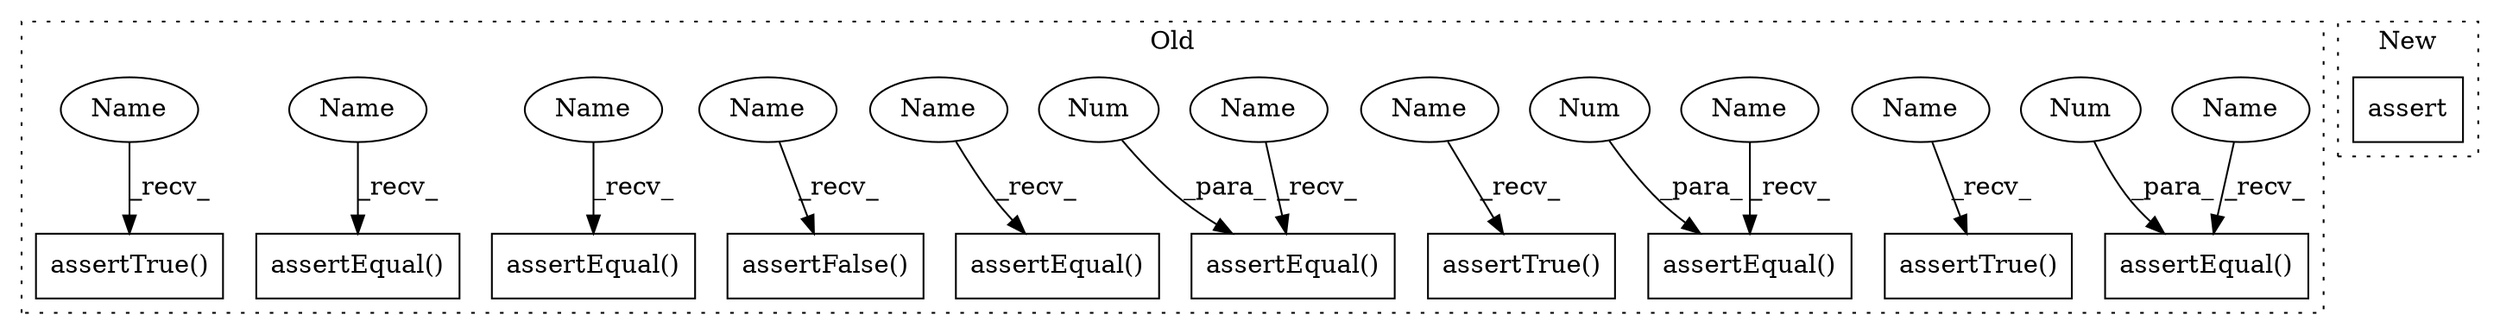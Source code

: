 digraph G {
subgraph cluster0 {
1 [label="assertTrue()" a="75" s="49323,49398" l="16,1" shape="box"];
3 [label="assertTrue()" a="75" s="48642,48712" l="16,1" shape="box"];
4 [label="assertEqual()" a="75" s="48722,48798" l="17,1" shape="box"];
5 [label="assertTrue()" a="75" s="49688,49768" l="16,1" shape="box"];
6 [label="assertEqual()" a="75" s="49408,49489" l="17,1" shape="box"];
7 [label="Num" a="76" s="49487" l="2" shape="ellipse"];
8 [label="assertEqual()" a="75" s="49156,49255" l="17,1" shape="box"];
9 [label="Num" a="76" s="48796" l="2" shape="ellipse"];
10 [label="assertEqual()" a="75" s="49499,49605" l="17,1" shape="box"];
11 [label="assertFalse()" a="75" s="48993,49062" l="17,1" shape="box"];
12 [label="assertEqual()" a="75" s="49072,49146" l="17,1" shape="box"];
13 [label="Num" a="76" s="49144" l="2" shape="ellipse"];
14 [label="assertEqual()" a="75" s="49874,49985" l="17,1" shape="box"];
15 [label="Name" a="87" s="48722" l="4" shape="ellipse"];
16 [label="Name" a="87" s="49688" l="4" shape="ellipse"];
17 [label="Name" a="87" s="49323" l="4" shape="ellipse"];
18 [label="Name" a="87" s="49156" l="4" shape="ellipse"];
19 [label="Name" a="87" s="49072" l="4" shape="ellipse"];
20 [label="Name" a="87" s="48993" l="4" shape="ellipse"];
21 [label="Name" a="87" s="49499" l="4" shape="ellipse"];
22 [label="Name" a="87" s="49874" l="4" shape="ellipse"];
23 [label="Name" a="87" s="49408" l="4" shape="ellipse"];
24 [label="Name" a="87" s="48642" l="4" shape="ellipse"];
label = "Old";
style="dotted";
}
subgraph cluster1 {
2 [label="assert" a="65" s="49053" l="7" shape="box"];
label = "New";
style="dotted";
}
7 -> 6 [label="_para_"];
9 -> 4 [label="_para_"];
13 -> 12 [label="_para_"];
15 -> 4 [label="_recv_"];
16 -> 5 [label="_recv_"];
17 -> 1 [label="_recv_"];
18 -> 8 [label="_recv_"];
19 -> 12 [label="_recv_"];
20 -> 11 [label="_recv_"];
21 -> 10 [label="_recv_"];
22 -> 14 [label="_recv_"];
23 -> 6 [label="_recv_"];
24 -> 3 [label="_recv_"];
}
